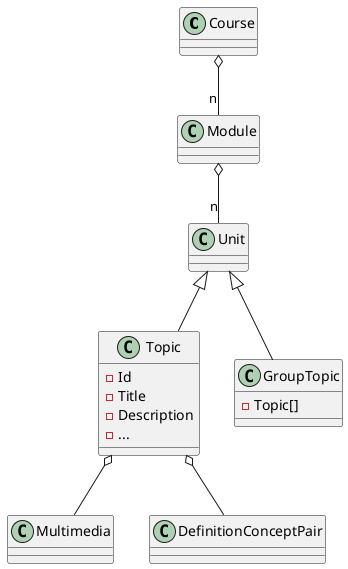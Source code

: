 @startuml
class Course
class Module
class Unit
class Topic{
    -Id
    -Title
    -Description
    -...
}
class GroupTopic{
    -Topic[]
}
class Multimedia

Course o--"n" Module
Module o--"n" Unit
Unit <|-- Topic
Unit <|-- GroupTopic
Topic o-- DefinitionConceptPair
Topic o-- Multimedia

@enduml